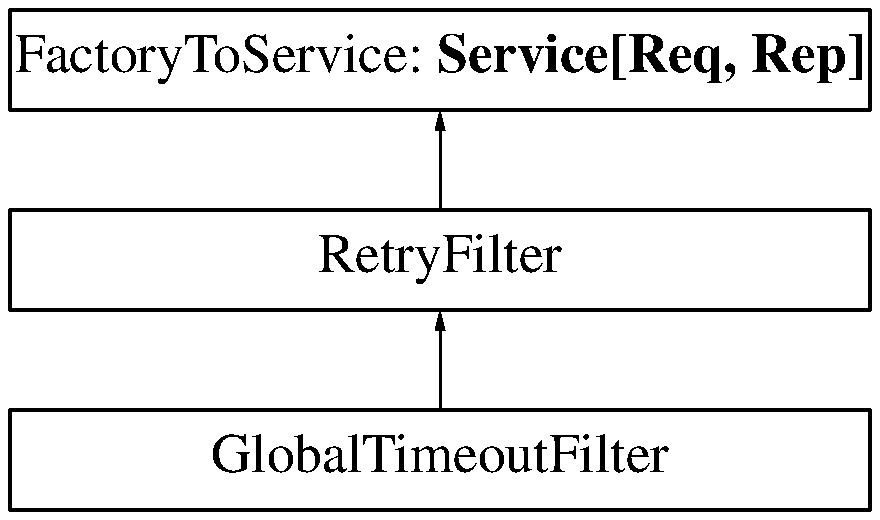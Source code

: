 .sp
.PS
maxpswid=100
maxpsht=100
boxwid=4.3
.ps +10

down
box "FactoryToService: \fBService[Req, Rep]\fP"
arrow <-
box "RetryFilter"
arrow <-
box "GlobalTimeoutFilter"
.PE
